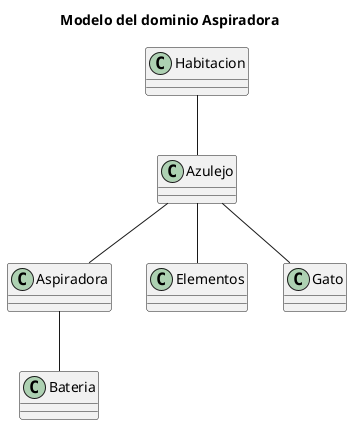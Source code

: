 @startuml

title Modelo del dominio Aspiradora

class Habitacion { 

}

Class Azulejo {  

}

class Aspiradora { 

}

class Elementos  { 

}

class Gato { 

}

class Bateria { 
}

Habitacion -- Azulejo


Azulejo -- Aspiradora
Azulejo--Elementos 
Azulejo -- Gato
Aspiradora -- Bateria

@enduml
